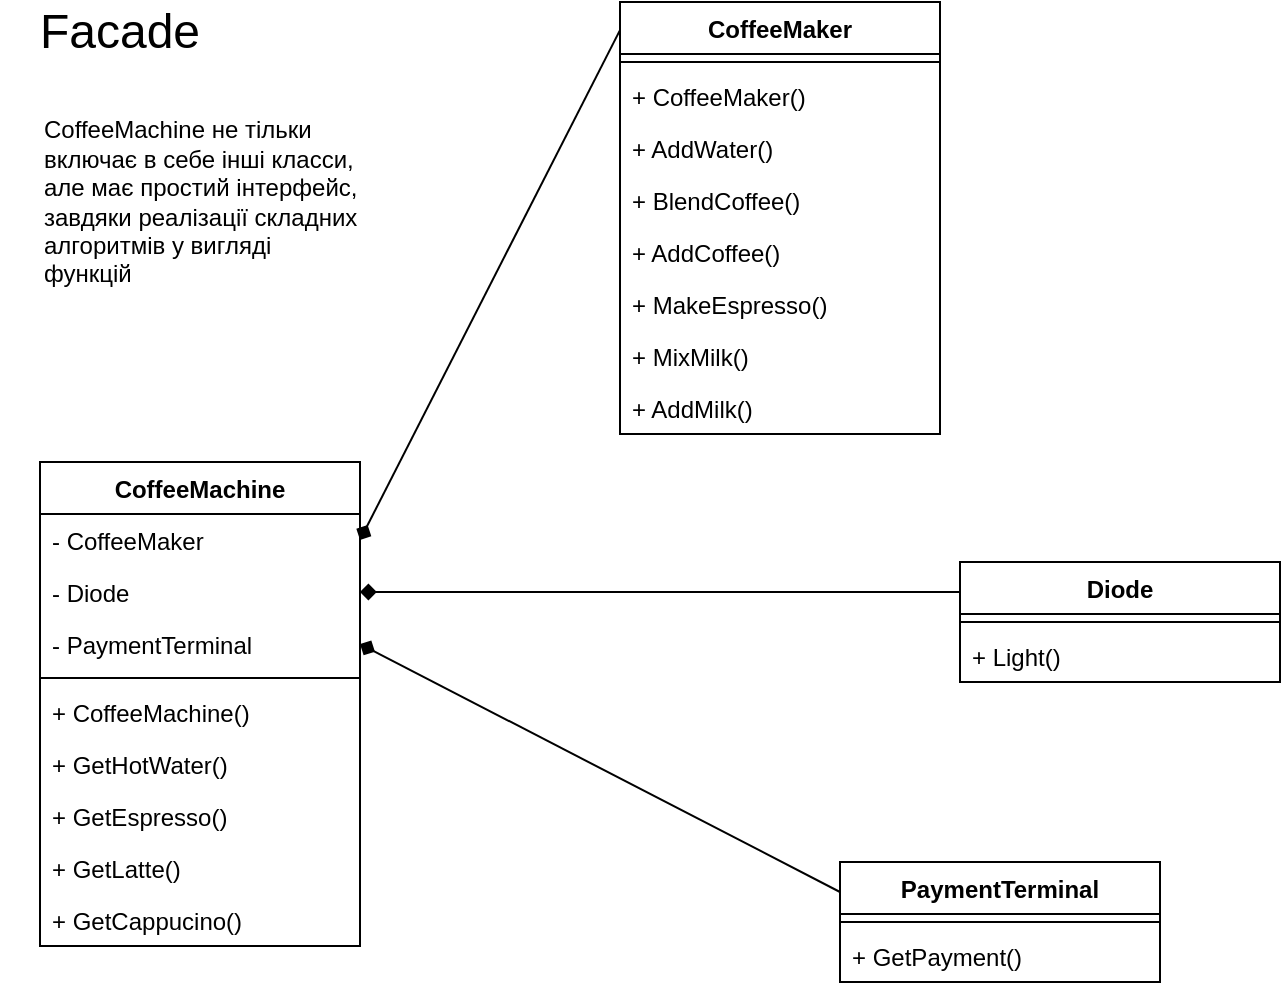 <mxfile version="22.1.5" type="github">
  <diagram name="Страница — 1" id="55YTiENRCRXxHjYmDYCR">
    <mxGraphModel dx="1434" dy="735" grid="1" gridSize="10" guides="1" tooltips="1" connect="1" arrows="1" fold="1" page="1" pageScale="1" pageWidth="827" pageHeight="1169" math="0" shadow="0">
      <root>
        <mxCell id="0" />
        <mxCell id="1" parent="0" />
        <mxCell id="8tFMCwyChPMShxNe35_m-1" value="&lt;div&gt;CoffeeMachine&lt;/div&gt;" style="swimlane;fontStyle=1;align=center;verticalAlign=top;childLayout=stackLayout;horizontal=1;startSize=26;horizontalStack=0;resizeParent=1;resizeParentMax=0;resizeLast=0;collapsible=1;marginBottom=0;whiteSpace=wrap;html=1;" parent="1" vertex="1">
          <mxGeometry x="30" y="370" width="160" height="242" as="geometry" />
        </mxCell>
        <mxCell id="8tFMCwyChPMShxNe35_m-2" value="- CoffeeMaker" style="text;strokeColor=none;fillColor=none;align=left;verticalAlign=top;spacingLeft=4;spacingRight=4;overflow=hidden;rotatable=0;points=[[0,0.5],[1,0.5]];portConstraint=eastwest;whiteSpace=wrap;html=1;" parent="8tFMCwyChPMShxNe35_m-1" vertex="1">
          <mxGeometry y="26" width="160" height="26" as="geometry" />
        </mxCell>
        <mxCell id="8tFMCwyChPMShxNe35_m-24" value="- Diode" style="text;strokeColor=none;fillColor=none;align=left;verticalAlign=top;spacingLeft=4;spacingRight=4;overflow=hidden;rotatable=0;points=[[0,0.5],[1,0.5]];portConstraint=eastwest;whiteSpace=wrap;html=1;" parent="8tFMCwyChPMShxNe35_m-1" vertex="1">
          <mxGeometry y="52" width="160" height="26" as="geometry" />
        </mxCell>
        <mxCell id="8tFMCwyChPMShxNe35_m-25" value="- PaymentTerminal" style="text;strokeColor=none;fillColor=none;align=left;verticalAlign=top;spacingLeft=4;spacingRight=4;overflow=hidden;rotatable=0;points=[[0,0.5],[1,0.5]];portConstraint=eastwest;whiteSpace=wrap;html=1;" parent="8tFMCwyChPMShxNe35_m-1" vertex="1">
          <mxGeometry y="78" width="160" height="26" as="geometry" />
        </mxCell>
        <mxCell id="8tFMCwyChPMShxNe35_m-3" value="" style="line;strokeWidth=1;fillColor=none;align=left;verticalAlign=middle;spacingTop=-1;spacingLeft=3;spacingRight=3;rotatable=0;labelPosition=right;points=[];portConstraint=eastwest;strokeColor=inherit;" parent="8tFMCwyChPMShxNe35_m-1" vertex="1">
          <mxGeometry y="104" width="160" height="8" as="geometry" />
        </mxCell>
        <mxCell id="8tFMCwyChPMShxNe35_m-28" value="+ CoffeeMachine()" style="text;strokeColor=none;fillColor=none;align=left;verticalAlign=top;spacingLeft=4;spacingRight=4;overflow=hidden;rotatable=0;points=[[0,0.5],[1,0.5]];portConstraint=eastwest;whiteSpace=wrap;html=1;" parent="8tFMCwyChPMShxNe35_m-1" vertex="1">
          <mxGeometry y="112" width="160" height="26" as="geometry" />
        </mxCell>
        <mxCell id="8tFMCwyChPMShxNe35_m-4" value="+ GetHotWater()" style="text;strokeColor=none;fillColor=none;align=left;verticalAlign=top;spacingLeft=4;spacingRight=4;overflow=hidden;rotatable=0;points=[[0,0.5],[1,0.5]];portConstraint=eastwest;whiteSpace=wrap;html=1;" parent="8tFMCwyChPMShxNe35_m-1" vertex="1">
          <mxGeometry y="138" width="160" height="26" as="geometry" />
        </mxCell>
        <mxCell id="8tFMCwyChPMShxNe35_m-26" value="&lt;div&gt;+ GetEspresso()&lt;/div&gt;&lt;div&gt;&lt;br&gt;&lt;/div&gt;" style="text;strokeColor=none;fillColor=none;align=left;verticalAlign=top;spacingLeft=4;spacingRight=4;overflow=hidden;rotatable=0;points=[[0,0.5],[1,0.5]];portConstraint=eastwest;whiteSpace=wrap;html=1;" parent="8tFMCwyChPMShxNe35_m-1" vertex="1">
          <mxGeometry y="164" width="160" height="26" as="geometry" />
        </mxCell>
        <mxCell id="8tFMCwyChPMShxNe35_m-29" value="&lt;div&gt;+ GetLatte()&lt;/div&gt;&lt;div&gt;&lt;br&gt;&lt;/div&gt;" style="text;strokeColor=none;fillColor=none;align=left;verticalAlign=top;spacingLeft=4;spacingRight=4;overflow=hidden;rotatable=0;points=[[0,0.5],[1,0.5]];portConstraint=eastwest;whiteSpace=wrap;html=1;" parent="8tFMCwyChPMShxNe35_m-1" vertex="1">
          <mxGeometry y="190" width="160" height="26" as="geometry" />
        </mxCell>
        <mxCell id="8tFMCwyChPMShxNe35_m-30" value="&lt;div&gt;+ GetCappucino()&lt;/div&gt;" style="text;strokeColor=none;fillColor=none;align=left;verticalAlign=top;spacingLeft=4;spacingRight=4;overflow=hidden;rotatable=0;points=[[0,0.5],[1,0.5]];portConstraint=eastwest;whiteSpace=wrap;html=1;" parent="8tFMCwyChPMShxNe35_m-1" vertex="1">
          <mxGeometry y="216" width="160" height="26" as="geometry" />
        </mxCell>
        <mxCell id="8tFMCwyChPMShxNe35_m-5" value="&lt;div&gt;CoffeeMaker&lt;/div&gt;" style="swimlane;fontStyle=1;align=center;verticalAlign=top;childLayout=stackLayout;horizontal=1;startSize=26;horizontalStack=0;resizeParent=1;resizeParentMax=0;resizeLast=0;collapsible=1;marginBottom=0;whiteSpace=wrap;html=1;" parent="1" vertex="1">
          <mxGeometry x="320" y="140" width="160" height="216" as="geometry" />
        </mxCell>
        <mxCell id="8tFMCwyChPMShxNe35_m-7" value="" style="line;strokeWidth=1;fillColor=none;align=left;verticalAlign=middle;spacingTop=-1;spacingLeft=3;spacingRight=3;rotatable=0;labelPosition=right;points=[];portConstraint=eastwest;strokeColor=inherit;" parent="8tFMCwyChPMShxNe35_m-5" vertex="1">
          <mxGeometry y="26" width="160" height="8" as="geometry" />
        </mxCell>
        <mxCell id="8tFMCwyChPMShxNe35_m-8" value="+ CoffeeMaker()" style="text;strokeColor=none;fillColor=none;align=left;verticalAlign=top;spacingLeft=4;spacingRight=4;overflow=hidden;rotatable=0;points=[[0,0.5],[1,0.5]];portConstraint=eastwest;whiteSpace=wrap;html=1;" parent="8tFMCwyChPMShxNe35_m-5" vertex="1">
          <mxGeometry y="34" width="160" height="26" as="geometry" />
        </mxCell>
        <mxCell id="8tFMCwyChPMShxNe35_m-32" value="+ AddWater()" style="text;strokeColor=none;fillColor=none;align=left;verticalAlign=top;spacingLeft=4;spacingRight=4;overflow=hidden;rotatable=0;points=[[0,0.5],[1,0.5]];portConstraint=eastwest;whiteSpace=wrap;html=1;" parent="8tFMCwyChPMShxNe35_m-5" vertex="1">
          <mxGeometry y="60" width="160" height="26" as="geometry" />
        </mxCell>
        <mxCell id="8tFMCwyChPMShxNe35_m-36" value="+ BlendCoffee()" style="text;strokeColor=none;fillColor=none;align=left;verticalAlign=top;spacingLeft=4;spacingRight=4;overflow=hidden;rotatable=0;points=[[0,0.5],[1,0.5]];portConstraint=eastwest;whiteSpace=wrap;html=1;" parent="8tFMCwyChPMShxNe35_m-5" vertex="1">
          <mxGeometry y="86" width="160" height="26" as="geometry" />
        </mxCell>
        <mxCell id="8tFMCwyChPMShxNe35_m-37" value="+ AddCoffee()" style="text;strokeColor=none;fillColor=none;align=left;verticalAlign=top;spacingLeft=4;spacingRight=4;overflow=hidden;rotatable=0;points=[[0,0.5],[1,0.5]];portConstraint=eastwest;whiteSpace=wrap;html=1;" parent="8tFMCwyChPMShxNe35_m-5" vertex="1">
          <mxGeometry y="112" width="160" height="26" as="geometry" />
        </mxCell>
        <mxCell id="8tFMCwyChPMShxNe35_m-38" value="+ MakeEspresso()" style="text;strokeColor=none;fillColor=none;align=left;verticalAlign=top;spacingLeft=4;spacingRight=4;overflow=hidden;rotatable=0;points=[[0,0.5],[1,0.5]];portConstraint=eastwest;whiteSpace=wrap;html=1;" parent="8tFMCwyChPMShxNe35_m-5" vertex="1">
          <mxGeometry y="138" width="160" height="26" as="geometry" />
        </mxCell>
        <mxCell id="8tFMCwyChPMShxNe35_m-39" value="+ MixMilk()" style="text;strokeColor=none;fillColor=none;align=left;verticalAlign=top;spacingLeft=4;spacingRight=4;overflow=hidden;rotatable=0;points=[[0,0.5],[1,0.5]];portConstraint=eastwest;whiteSpace=wrap;html=1;" parent="8tFMCwyChPMShxNe35_m-5" vertex="1">
          <mxGeometry y="164" width="160" height="26" as="geometry" />
        </mxCell>
        <mxCell id="8tFMCwyChPMShxNe35_m-40" value="+ AddMilk()" style="text;strokeColor=none;fillColor=none;align=left;verticalAlign=top;spacingLeft=4;spacingRight=4;overflow=hidden;rotatable=0;points=[[0,0.5],[1,0.5]];portConstraint=eastwest;whiteSpace=wrap;html=1;" parent="8tFMCwyChPMShxNe35_m-5" vertex="1">
          <mxGeometry y="190" width="160" height="26" as="geometry" />
        </mxCell>
        <mxCell id="8tFMCwyChPMShxNe35_m-9" value="Diode" style="swimlane;fontStyle=1;align=center;verticalAlign=top;childLayout=stackLayout;horizontal=1;startSize=26;horizontalStack=0;resizeParent=1;resizeParentMax=0;resizeLast=0;collapsible=1;marginBottom=0;whiteSpace=wrap;html=1;" parent="1" vertex="1">
          <mxGeometry x="490" y="420" width="160" height="60" as="geometry" />
        </mxCell>
        <mxCell id="8tFMCwyChPMShxNe35_m-11" value="" style="line;strokeWidth=1;fillColor=none;align=left;verticalAlign=middle;spacingTop=-1;spacingLeft=3;spacingRight=3;rotatable=0;labelPosition=right;points=[];portConstraint=eastwest;strokeColor=inherit;" parent="8tFMCwyChPMShxNe35_m-9" vertex="1">
          <mxGeometry y="26" width="160" height="8" as="geometry" />
        </mxCell>
        <mxCell id="8tFMCwyChPMShxNe35_m-12" value="+ Light()" style="text;strokeColor=none;fillColor=none;align=left;verticalAlign=top;spacingLeft=4;spacingRight=4;overflow=hidden;rotatable=0;points=[[0,0.5],[1,0.5]];portConstraint=eastwest;whiteSpace=wrap;html=1;" parent="8tFMCwyChPMShxNe35_m-9" vertex="1">
          <mxGeometry y="34" width="160" height="26" as="geometry" />
        </mxCell>
        <mxCell id="8tFMCwyChPMShxNe35_m-13" value="PaymentTerminal" style="swimlane;fontStyle=1;align=center;verticalAlign=top;childLayout=stackLayout;horizontal=1;startSize=26;horizontalStack=0;resizeParent=1;resizeParentMax=0;resizeLast=0;collapsible=1;marginBottom=0;whiteSpace=wrap;html=1;" parent="1" vertex="1">
          <mxGeometry x="430" y="570" width="160" height="60" as="geometry" />
        </mxCell>
        <mxCell id="8tFMCwyChPMShxNe35_m-15" value="" style="line;strokeWidth=1;fillColor=none;align=left;verticalAlign=middle;spacingTop=-1;spacingLeft=3;spacingRight=3;rotatable=0;labelPosition=right;points=[];portConstraint=eastwest;strokeColor=inherit;" parent="8tFMCwyChPMShxNe35_m-13" vertex="1">
          <mxGeometry y="26" width="160" height="8" as="geometry" />
        </mxCell>
        <mxCell id="8tFMCwyChPMShxNe35_m-16" value="+ GetPayment()" style="text;strokeColor=none;fillColor=none;align=left;verticalAlign=top;spacingLeft=4;spacingRight=4;overflow=hidden;rotatable=0;points=[[0,0.5],[1,0.5]];portConstraint=eastwest;whiteSpace=wrap;html=1;" parent="8tFMCwyChPMShxNe35_m-13" vertex="1">
          <mxGeometry y="34" width="160" height="26" as="geometry" />
        </mxCell>
        <mxCell id="8tFMCwyChPMShxNe35_m-21" value="&lt;font style=&quot;font-size: 24px;&quot;&gt;Facade&lt;/font&gt;" style="text;html=1;strokeColor=none;fillColor=none;align=center;verticalAlign=middle;whiteSpace=wrap;rounded=0;" parent="1" vertex="1">
          <mxGeometry x="10" y="140" width="120" height="30" as="geometry" />
        </mxCell>
        <mxCell id="8tFMCwyChPMShxNe35_m-41" value="" style="endArrow=none;html=1;rounded=0;startArrow=diamond;startFill=1;exitX=1;exitY=0.5;exitDx=0;exitDy=0;entryX=0;entryY=0.065;entryDx=0;entryDy=0;entryPerimeter=0;" parent="1" edge="1" target="8tFMCwyChPMShxNe35_m-5" source="8tFMCwyChPMShxNe35_m-2">
          <mxGeometry width="50" height="50" relative="1" as="geometry">
            <mxPoint x="370" y="560" as="sourcePoint" />
            <mxPoint x="420" y="520" as="targetPoint" />
          </mxGeometry>
        </mxCell>
        <mxCell id="bJN52dNueZ8dJY--FJcZ-1" value="" style="endArrow=none;html=1;rounded=0;startArrow=diamond;startFill=1;exitX=1;exitY=0.5;exitDx=0;exitDy=0;entryX=0;entryY=0.25;entryDx=0;entryDy=0;" edge="1" parent="1" source="8tFMCwyChPMShxNe35_m-24" target="8tFMCwyChPMShxNe35_m-9">
          <mxGeometry width="50" height="50" relative="1" as="geometry">
            <mxPoint x="380" y="580" as="sourcePoint" />
            <mxPoint x="430" y="530" as="targetPoint" />
          </mxGeometry>
        </mxCell>
        <mxCell id="bJN52dNueZ8dJY--FJcZ-2" value="" style="endArrow=none;html=1;rounded=0;startArrow=diamond;startFill=1;exitX=1;exitY=0.5;exitDx=0;exitDy=0;entryX=0;entryY=0.25;entryDx=0;entryDy=0;" edge="1" parent="1" source="8tFMCwyChPMShxNe35_m-25" target="8tFMCwyChPMShxNe35_m-13">
          <mxGeometry width="50" height="50" relative="1" as="geometry">
            <mxPoint x="390" y="590" as="sourcePoint" />
            <mxPoint x="440" y="540" as="targetPoint" />
          </mxGeometry>
        </mxCell>
        <mxCell id="bJN52dNueZ8dJY--FJcZ-5" value="&lt;div align=&quot;left&quot;&gt;CoffeeMachine не тільки включає в себе інші класси, але має простий інтерфейс, завдяки реалізації складних алгоритмів у вигляді функцій&lt;/div&gt;" style="text;html=1;strokeColor=none;fillColor=none;align=left;verticalAlign=middle;whiteSpace=wrap;rounded=0;" vertex="1" parent="1">
          <mxGeometry x="30" y="190" width="160" height="100" as="geometry" />
        </mxCell>
      </root>
    </mxGraphModel>
  </diagram>
</mxfile>
